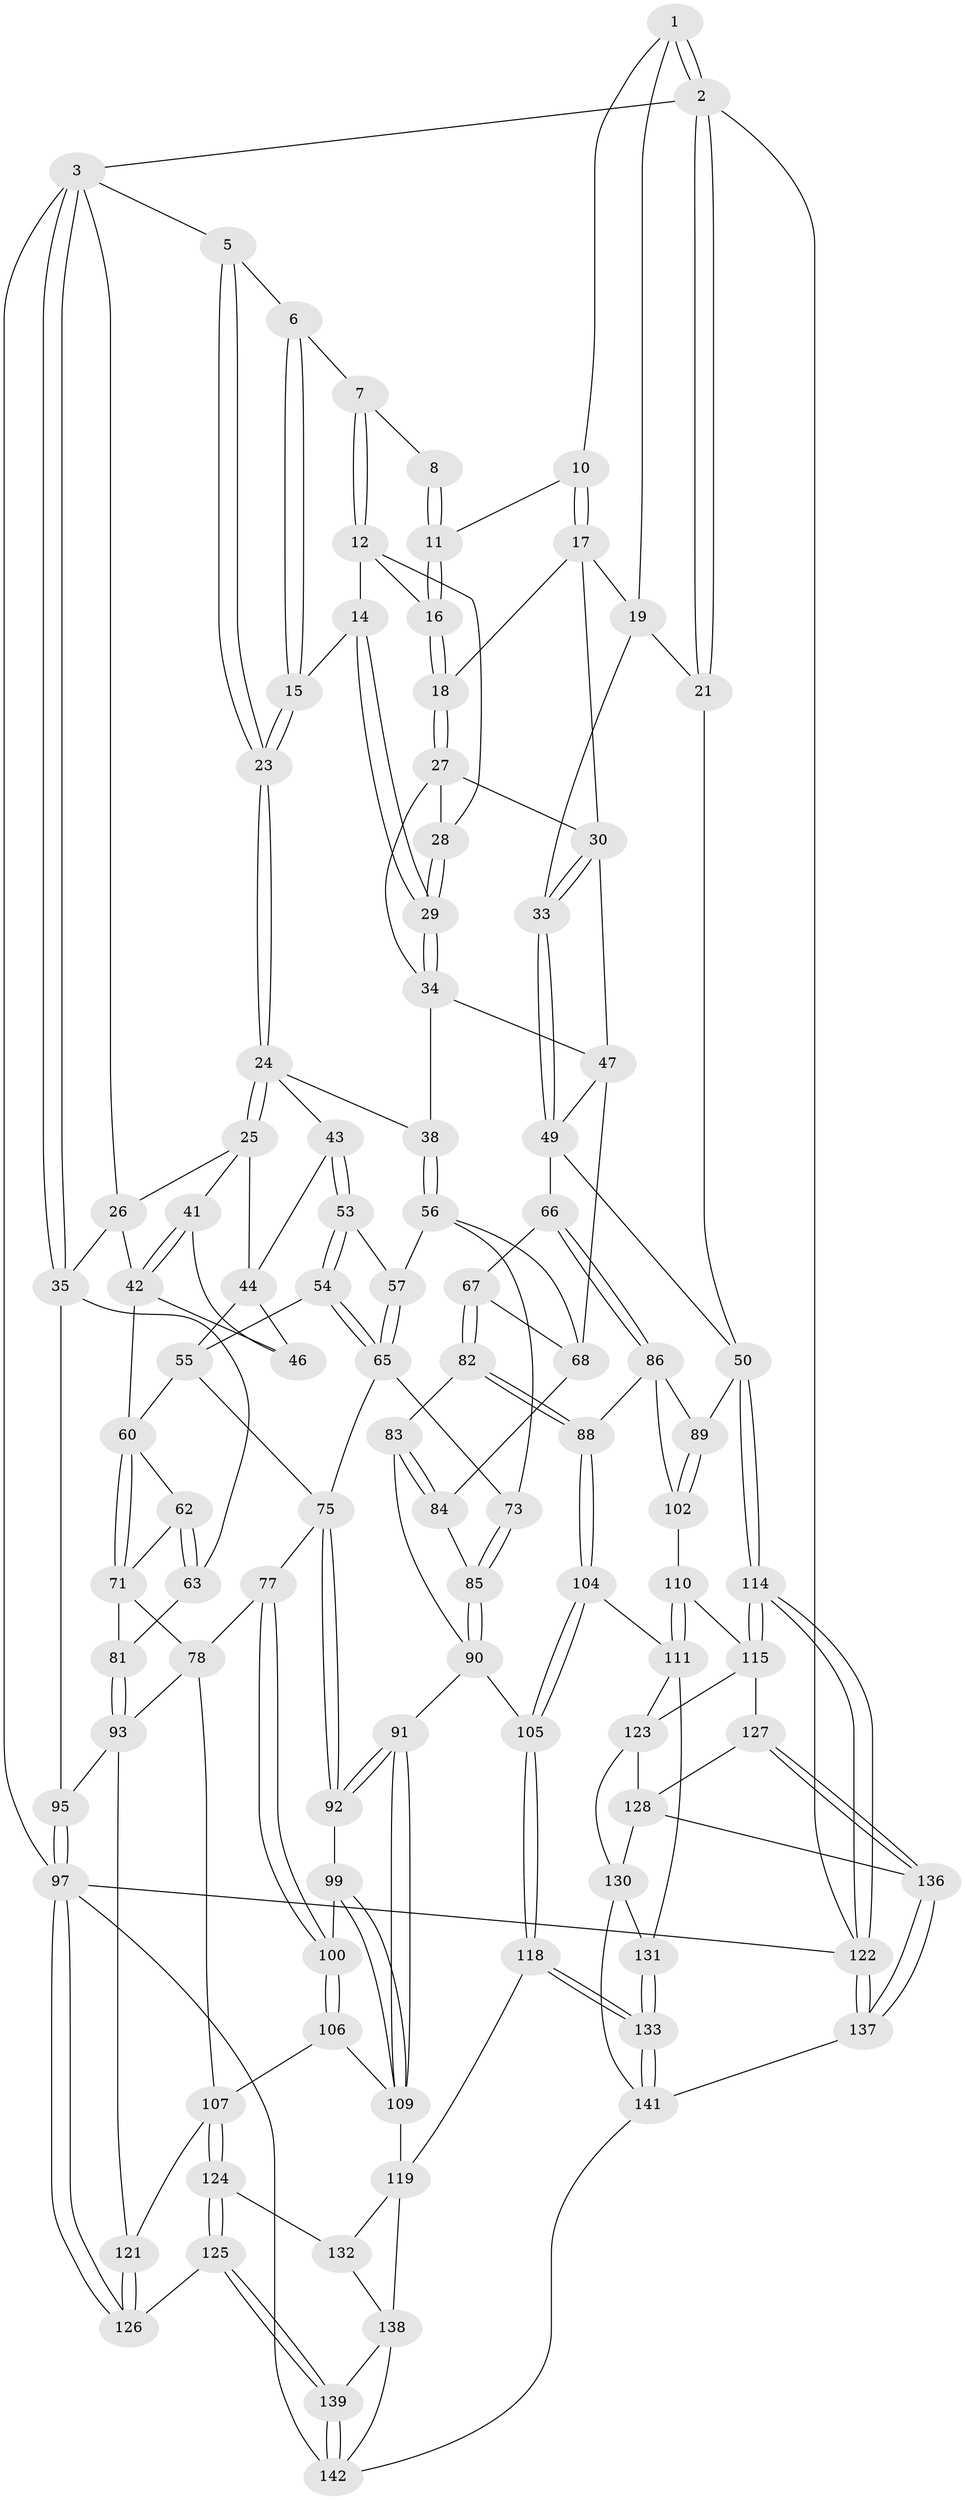 // original degree distribution, {3: 0.013888888888888888, 6: 0.19444444444444445, 4: 0.20833333333333334, 5: 0.5833333333333334}
// Generated by graph-tools (version 1.1) at 2025/11/02/27/25 16:11:55]
// undirected, 100 vertices, 232 edges
graph export_dot {
graph [start="1"]
  node [color=gray90,style=filled];
  1 [pos="+0.9227112476985921+0",super="+9"];
  2 [pos="+1+0"];
  3 [pos="+0+0",super="+4"];
  5 [pos="+0.3591724086844548+0"];
  6 [pos="+0.5647293666132388+0"];
  7 [pos="+0.6253940446915008+0"];
  8 [pos="+0.636994339963038+0"];
  10 [pos="+0.7987279560938356+0.04404738769589676"];
  11 [pos="+0.7844493011192204+0.04963896593246335"];
  12 [pos="+0.6571181850966272+0",super="+13"];
  14 [pos="+0.5749693454728168+0.14619179850045264"];
  15 [pos="+0.5464831932751881+0.14162622050243745"];
  16 [pos="+0.7401313496610645+0.07650399560616271"];
  17 [pos="+0.8311788782143341+0.11719200735787885",super="+20"];
  18 [pos="+0.741269153417873+0.11543594799764485"];
  19 [pos="+0.8947866339158272+0",super="+22"];
  21 [pos="+1+0.21483415812714504"];
  23 [pos="+0.4645129774952951+0.15480265352871136"];
  24 [pos="+0.4351237979967578+0.19749471264042626",super="+39"];
  25 [pos="+0.22110002799123277+0.11114329460670322",super="+40"];
  26 [pos="+0.192238449573699+0.027119094701015648",super="+36"];
  27 [pos="+0.7378406122282217+0.12088232381116365",super="+32"];
  28 [pos="+0.6817914286107073+0.11586490572285851"];
  29 [pos="+0.6390112200192846+0.22809408550659438"];
  30 [pos="+0.8801139189513241+0.17057905352129363",super="+31"];
  33 [pos="+0.9643847277526805+0.1917369708495386"];
  34 [pos="+0.649965950471109+0.24477744654811134",super="+37"];
  35 [pos="+0+0.2947532247844128",super="+64"];
  38 [pos="+0.555073726917717+0.33923727423259936"];
  41 [pos="+0.1890491484620427+0.24151103553372374"];
  42 [pos="+0+0.25638201175151204",super="+58"];
  43 [pos="+0.3901126879986074+0.2720478387308656"];
  44 [pos="+0.32238620822097225+0.2584836132046378",super="+45"];
  46 [pos="+0.19999845324449173+0.30633970966137813"];
  47 [pos="+0.8123525012211856+0.3233385497713604",super="+48"];
  49 [pos="+0.8725503918836661+0.3453489832726334",super="+52"];
  50 [pos="+1+0.4819491652596067",super="+51"];
  53 [pos="+0.3747958728137872+0.31678672213135484"];
  54 [pos="+0.3507899215042776+0.35994049410558626"];
  55 [pos="+0.30549367098828895+0.3839552194779214",super="+59"];
  56 [pos="+0.5520193999663163+0.3555824293436311",super="+70"];
  57 [pos="+0.48251025217092314+0.38354469896691507"];
  60 [pos="+0.1674731035130952+0.4072438762127937",super="+61"];
  62 [pos="+0.122610572744649+0.38889556871371594",super="+72"];
  63 [pos="+0+0.33262842757160727",super="+80"];
  65 [pos="+0.42932547472931054+0.4241897175690652",super="+74"];
  66 [pos="+0.8572785573441497+0.4727720942182022"];
  67 [pos="+0.8285582094492501+0.47625194306614294"];
  68 [pos="+0.7244762936270791+0.4051036329798469",super="+69"];
  71 [pos="+0.1724341269051098+0.5206095349547651",super="+79"];
  73 [pos="+0.4976595922132501+0.5150425047610869"];
  75 [pos="+0.4034927375300236+0.49868239315262025",super="+76"];
  77 [pos="+0.28979772043694074+0.5162925402307554"];
  78 [pos="+0.20184356183494523+0.5522229956098579",super="+101"];
  81 [pos="+0.05252464067924875+0.5672229901499214"];
  82 [pos="+0.7255447159870844+0.5624469378673276"];
  83 [pos="+0.6817357196096817+0.5516075406354999"];
  84 [pos="+0.6632337140461531+0.48555230569114527"];
  85 [pos="+0.502003390933516+0.5240975586833823"];
  86 [pos="+0.8627732031814804+0.5583238960215575",super="+87"];
  88 [pos="+0.7655597201041889+0.606437973800687"];
  89 [pos="+0.9098268004640017+0.597033128717084"];
  90 [pos="+0.5233358348657184+0.6106282785024569",super="+96"];
  91 [pos="+0.49718502814236526+0.6220836197676416"];
  92 [pos="+0.41712952488016847+0.6137179157226506"];
  93 [pos="+0+0.6330050460840647",super="+94"];
  95 [pos="+0+0.7367451308592616"];
  97 [pos="+0+0.8417396292120382",super="+98"];
  99 [pos="+0.40615483970431626+0.616445811068815"];
  100 [pos="+0.3503959492741031+0.6228320075670561"];
  102 [pos="+0.892301806932647+0.669931366423395",super="+103"];
  104 [pos="+0.6981398432704091+0.7572661483488181"];
  105 [pos="+0.6257650010904235+0.7622508220492874"];
  106 [pos="+0.32051632049449774+0.7115182151895083"];
  107 [pos="+0.23025570123465008+0.7289095327391368",super="+108"];
  109 [pos="+0.41991044510648784+0.75960647326264",super="+113"];
  110 [pos="+0.794260410230723+0.6965786517083116",super="+117"];
  111 [pos="+0.7650726806668294+0.7589313814067414",super="+112"];
  114 [pos="+1+0.7448546933357956"];
  115 [pos="+1+0.7503034158051617",super="+116"];
  118 [pos="+0.5778100786599002+0.835838383102966"];
  119 [pos="+0.468066662811049+0.858147526820126",super="+120"];
  121 [pos="+0.17491439829450944+0.6874894388011905"];
  122 [pos="+1+1"];
  123 [pos="+0.8566600799629677+0.766477293299977",super="+129"];
  124 [pos="+0.21967295791061833+0.8060308986065503"];
  125 [pos="+0.09630046154101282+0.8646376545164142"];
  126 [pos="+0.04473804980613781+0.852436564965359"];
  127 [pos="+0.9459916063239682+0.8276726112589179"];
  128 [pos="+0.9128469567651519+0.8546934141230057",super="+134"];
  130 [pos="+0.818887751865024+0.8914017572061901",super="+135"];
  131 [pos="+0.7798740932155621+0.8716528418977143"];
  132 [pos="+0.24598496687613897+0.8445888547037973"];
  133 [pos="+0.6524900172029452+0.9423669133205034"];
  136 [pos="+0.9515917193944703+1"];
  137 [pos="+1+1"];
  138 [pos="+0.24903877001914324+0.859615482196363",super="+140"];
  139 [pos="+0.17569034489171317+0.9812899977719578"];
  141 [pos="+0.6553643580107712+0.9538574862447698",super="+143"];
  142 [pos="+0.22095539046713286+1",super="+144"];
  1 -- 2;
  1 -- 2;
  1 -- 10;
  1 -- 19;
  2 -- 3;
  2 -- 21;
  2 -- 21;
  2 -- 122;
  3 -- 35;
  3 -- 35;
  3 -- 97;
  3 -- 26;
  3 -- 5;
  5 -- 6;
  5 -- 23;
  5 -- 23;
  6 -- 7;
  6 -- 15;
  6 -- 15;
  7 -- 8;
  7 -- 12;
  7 -- 12;
  8 -- 11;
  8 -- 11;
  10 -- 11;
  10 -- 17;
  10 -- 17;
  11 -- 16;
  11 -- 16;
  12 -- 16;
  12 -- 28;
  12 -- 14;
  14 -- 15;
  14 -- 29;
  14 -- 29;
  15 -- 23;
  15 -- 23;
  16 -- 18;
  16 -- 18;
  17 -- 18;
  17 -- 19;
  17 -- 30;
  18 -- 27;
  18 -- 27;
  19 -- 33;
  19 -- 21;
  21 -- 50;
  23 -- 24;
  23 -- 24;
  24 -- 25;
  24 -- 25;
  24 -- 43;
  24 -- 38;
  25 -- 26;
  25 -- 44;
  25 -- 41;
  26 -- 35;
  26 -- 42;
  27 -- 28;
  27 -- 34;
  27 -- 30;
  28 -- 29;
  28 -- 29;
  29 -- 34;
  29 -- 34;
  30 -- 33;
  30 -- 33;
  30 -- 47;
  33 -- 49;
  33 -- 49;
  34 -- 38;
  34 -- 47;
  35 -- 95;
  35 -- 63;
  38 -- 56;
  38 -- 56;
  41 -- 42;
  41 -- 42;
  41 -- 46;
  42 -- 46;
  42 -- 60;
  43 -- 44;
  43 -- 53;
  43 -- 53;
  44 -- 46;
  44 -- 55;
  47 -- 49;
  47 -- 68;
  49 -- 66;
  49 -- 50;
  50 -- 114;
  50 -- 114;
  50 -- 89;
  53 -- 54;
  53 -- 54;
  53 -- 57;
  54 -- 55;
  54 -- 65;
  54 -- 65;
  55 -- 75;
  55 -- 60;
  56 -- 57;
  56 -- 73;
  56 -- 68;
  57 -- 65;
  57 -- 65;
  60 -- 71;
  60 -- 71;
  60 -- 62;
  62 -- 63 [weight=2];
  62 -- 63;
  62 -- 71;
  63 -- 81;
  65 -- 73;
  65 -- 75;
  66 -- 67;
  66 -- 86;
  66 -- 86;
  67 -- 68;
  67 -- 82;
  67 -- 82;
  68 -- 84;
  71 -- 81;
  71 -- 78;
  73 -- 85;
  73 -- 85;
  75 -- 92;
  75 -- 92;
  75 -- 77;
  77 -- 78;
  77 -- 100;
  77 -- 100;
  78 -- 107;
  78 -- 93;
  81 -- 93;
  81 -- 93;
  82 -- 83;
  82 -- 88;
  82 -- 88;
  83 -- 84;
  83 -- 84;
  83 -- 90;
  84 -- 85;
  85 -- 90;
  85 -- 90;
  86 -- 89;
  86 -- 88;
  86 -- 102;
  88 -- 104;
  88 -- 104;
  89 -- 102;
  89 -- 102;
  90 -- 91;
  90 -- 105;
  91 -- 92;
  91 -- 92;
  91 -- 109;
  91 -- 109;
  92 -- 99;
  93 -- 121;
  93 -- 95;
  95 -- 97;
  95 -- 97;
  97 -- 126;
  97 -- 126;
  97 -- 122;
  97 -- 142;
  99 -- 100;
  99 -- 109;
  99 -- 109;
  100 -- 106;
  100 -- 106;
  102 -- 110 [weight=2];
  104 -- 105;
  104 -- 105;
  104 -- 111;
  105 -- 118;
  105 -- 118;
  106 -- 107;
  106 -- 109;
  107 -- 124;
  107 -- 124;
  107 -- 121;
  109 -- 119;
  110 -- 111;
  110 -- 111;
  110 -- 115;
  111 -- 123;
  111 -- 131;
  114 -- 115;
  114 -- 115;
  114 -- 122;
  114 -- 122;
  115 -- 127;
  115 -- 123;
  118 -- 119;
  118 -- 133;
  118 -- 133;
  119 -- 132;
  119 -- 138;
  121 -- 126;
  121 -- 126;
  122 -- 137;
  122 -- 137;
  123 -- 128;
  123 -- 130;
  124 -- 125;
  124 -- 125;
  124 -- 132;
  125 -- 126;
  125 -- 139;
  125 -- 139;
  127 -- 128;
  127 -- 136;
  127 -- 136;
  128 -- 136;
  128 -- 130;
  130 -- 131;
  130 -- 141;
  131 -- 133;
  131 -- 133;
  132 -- 138;
  133 -- 141;
  133 -- 141;
  136 -- 137;
  136 -- 137;
  137 -- 141;
  138 -- 139;
  138 -- 142;
  139 -- 142;
  139 -- 142;
  141 -- 142;
}
